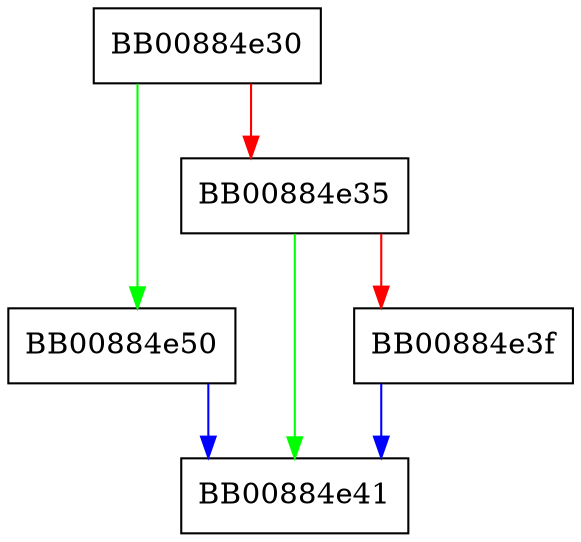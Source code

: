 digraph __dladdr1 {
  node [shape="box"];
  graph [splines=ortho];
  BB00884e30 -> BB00884e50 [color="green"];
  BB00884e30 -> BB00884e35 [color="red"];
  BB00884e35 -> BB00884e41 [color="green"];
  BB00884e35 -> BB00884e3f [color="red"];
  BB00884e3f -> BB00884e41 [color="blue"];
  BB00884e50 -> BB00884e41 [color="blue"];
}